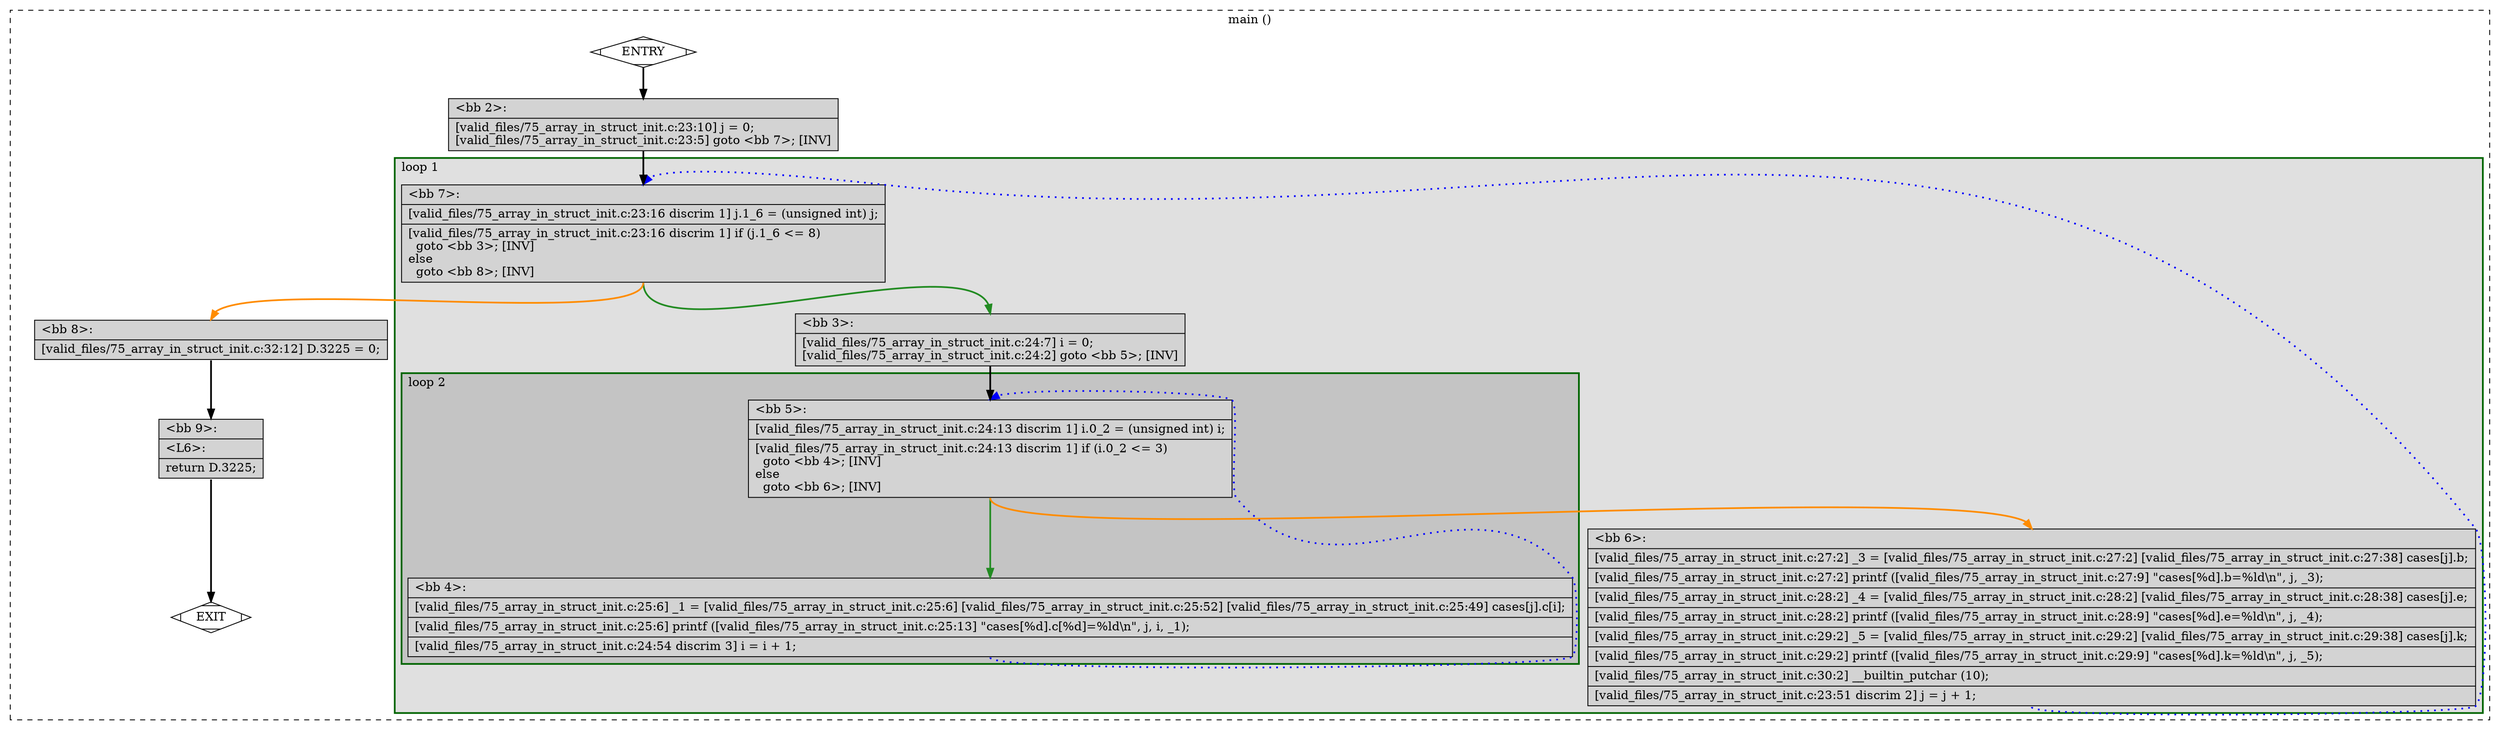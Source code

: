 digraph "a-75_array_in_struct_init.c.015t.cfg" {
overlap=false;
subgraph "cluster_main" {
	style="dashed";
	color="black";
	label="main ()";
	subgraph cluster_0_1 {
	style="filled";
	color="darkgreen";
	fillcolor="grey88";
	label="loop 1";
	labeljust=l;
	penwidth=2;
	subgraph cluster_0_2 {
	style="filled";
	color="darkgreen";
	fillcolor="grey77";
	label="loop 2";
	labeljust=l;
	penwidth=2;
	fn_0_basic_block_5 [shape=record,style=filled,fillcolor=lightgrey,label="{\<bb\ 5\>:\l\
|[valid_files/75_array_in_struct_init.c:24:13\ discrim\ 1]\ i.0_2\ =\ (unsigned\ int)\ i;\l\
|[valid_files/75_array_in_struct_init.c:24:13\ discrim\ 1]\ if\ (i.0_2\ \<=\ 3)\l\
\ \ goto\ \<bb\ 4\>;\ [INV]\l\
else\l\
\ \ goto\ \<bb\ 6\>;\ [INV]\l\
}"];

	fn_0_basic_block_4 [shape=record,style=filled,fillcolor=lightgrey,label="{\<bb\ 4\>:\l\
|[valid_files/75_array_in_struct_init.c:25:6]\ _1\ =\ [valid_files/75_array_in_struct_init.c:25:6]\ [valid_files/75_array_in_struct_init.c:25:52]\ [valid_files/75_array_in_struct_init.c:25:49]\ cases[j].c[i];\l\
|[valid_files/75_array_in_struct_init.c:25:6]\ printf\ ([valid_files/75_array_in_struct_init.c:25:13]\ \"cases[%d].c[%d]=%ld\\n\",\ j,\ i,\ _1);\l\
|[valid_files/75_array_in_struct_init.c:24:54\ discrim\ 3]\ i\ =\ i\ +\ 1;\l\
}"];

	}
	fn_0_basic_block_7 [shape=record,style=filled,fillcolor=lightgrey,label="{\<bb\ 7\>:\l\
|[valid_files/75_array_in_struct_init.c:23:16\ discrim\ 1]\ j.1_6\ =\ (unsigned\ int)\ j;\l\
|[valid_files/75_array_in_struct_init.c:23:16\ discrim\ 1]\ if\ (j.1_6\ \<=\ 8)\l\
\ \ goto\ \<bb\ 3\>;\ [INV]\l\
else\l\
\ \ goto\ \<bb\ 8\>;\ [INV]\l\
}"];

	fn_0_basic_block_3 [shape=record,style=filled,fillcolor=lightgrey,label="{\<bb\ 3\>:\l\
|[valid_files/75_array_in_struct_init.c:24:7]\ i\ =\ 0;\l\
[valid_files/75_array_in_struct_init.c:24:2]\ goto\ \<bb\ 5\>;\ [INV]\l\
}"];

	fn_0_basic_block_6 [shape=record,style=filled,fillcolor=lightgrey,label="{\<bb\ 6\>:\l\
|[valid_files/75_array_in_struct_init.c:27:2]\ _3\ =\ [valid_files/75_array_in_struct_init.c:27:2]\ [valid_files/75_array_in_struct_init.c:27:38]\ cases[j].b;\l\
|[valid_files/75_array_in_struct_init.c:27:2]\ printf\ ([valid_files/75_array_in_struct_init.c:27:9]\ \"cases[%d].b=%ld\\n\",\ j,\ _3);\l\
|[valid_files/75_array_in_struct_init.c:28:2]\ _4\ =\ [valid_files/75_array_in_struct_init.c:28:2]\ [valid_files/75_array_in_struct_init.c:28:38]\ cases[j].e;\l\
|[valid_files/75_array_in_struct_init.c:28:2]\ printf\ ([valid_files/75_array_in_struct_init.c:28:9]\ \"cases[%d].e=%ld\\n\",\ j,\ _4);\l\
|[valid_files/75_array_in_struct_init.c:29:2]\ _5\ =\ [valid_files/75_array_in_struct_init.c:29:2]\ [valid_files/75_array_in_struct_init.c:29:38]\ cases[j].k;\l\
|[valid_files/75_array_in_struct_init.c:29:2]\ printf\ ([valid_files/75_array_in_struct_init.c:29:9]\ \"cases[%d].k=%ld\\n\",\ j,\ _5);\l\
|[valid_files/75_array_in_struct_init.c:30:2]\ __builtin_putchar\ (10);\l\
|[valid_files/75_array_in_struct_init.c:23:51\ discrim\ 2]\ j\ =\ j\ +\ 1;\l\
}"];

	}
	fn_0_basic_block_0 [shape=Mdiamond,style=filled,fillcolor=white,label="ENTRY"];

	fn_0_basic_block_1 [shape=Mdiamond,style=filled,fillcolor=white,label="EXIT"];

	fn_0_basic_block_2 [shape=record,style=filled,fillcolor=lightgrey,label="{\<bb\ 2\>:\l\
|[valid_files/75_array_in_struct_init.c:23:10]\ j\ =\ 0;\l\
[valid_files/75_array_in_struct_init.c:23:5]\ goto\ \<bb\ 7\>;\ [INV]\l\
}"];

	fn_0_basic_block_8 [shape=record,style=filled,fillcolor=lightgrey,label="{\<bb\ 8\>:\l\
|[valid_files/75_array_in_struct_init.c:32:12]\ D.3225\ =\ 0;\l\
}"];

	fn_0_basic_block_9 [shape=record,style=filled,fillcolor=lightgrey,label="{\<bb\ 9\>:\l\
|\<L6\>:\l\
|return\ D.3225;\l\
}"];

	fn_0_basic_block_0:s -> fn_0_basic_block_2:n [style="solid,bold",color=black,weight=100,constraint=true];
	fn_0_basic_block_2:s -> fn_0_basic_block_7:n [style="solid,bold",color=black,weight=100,constraint=true];
	fn_0_basic_block_3:s -> fn_0_basic_block_5:n [style="solid,bold",color=black,weight=100,constraint=true];
	fn_0_basic_block_4:s -> fn_0_basic_block_5:n [style="dotted,bold",color=blue,weight=10,constraint=false];
	fn_0_basic_block_5:s -> fn_0_basic_block_4:n [style="solid,bold",color=forestgreen,weight=10,constraint=true];
	fn_0_basic_block_5:s -> fn_0_basic_block_6:n [style="solid,bold",color=darkorange,weight=10,constraint=true];
	fn_0_basic_block_6:s -> fn_0_basic_block_7:n [style="dotted,bold",color=blue,weight=10,constraint=false];
	fn_0_basic_block_7:s -> fn_0_basic_block_3:n [style="solid,bold",color=forestgreen,weight=10,constraint=true];
	fn_0_basic_block_7:s -> fn_0_basic_block_8:n [style="solid,bold",color=darkorange,weight=10,constraint=true];
	fn_0_basic_block_8:s -> fn_0_basic_block_9:n [style="solid,bold",color=black,weight=100,constraint=true];
	fn_0_basic_block_9:s -> fn_0_basic_block_1:n [style="solid,bold",color=black,weight=10,constraint=true];
	fn_0_basic_block_0:s -> fn_0_basic_block_1:n [style="invis",constraint=true];
}
}
